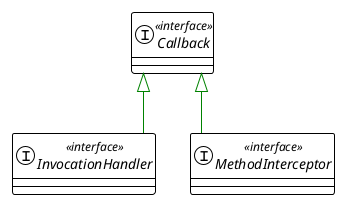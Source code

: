 @startuml

!theme plain
top to bottom direction
skinparam linetype ortho

interface Callback << interface >>
interface InvocationHandler << interface >>
interface MethodInterceptor << interface >>

Callback ^-[#008200,plain]- InvocationHandler
Callback ^-[#008200,plain]- MethodInterceptor
@enduml
